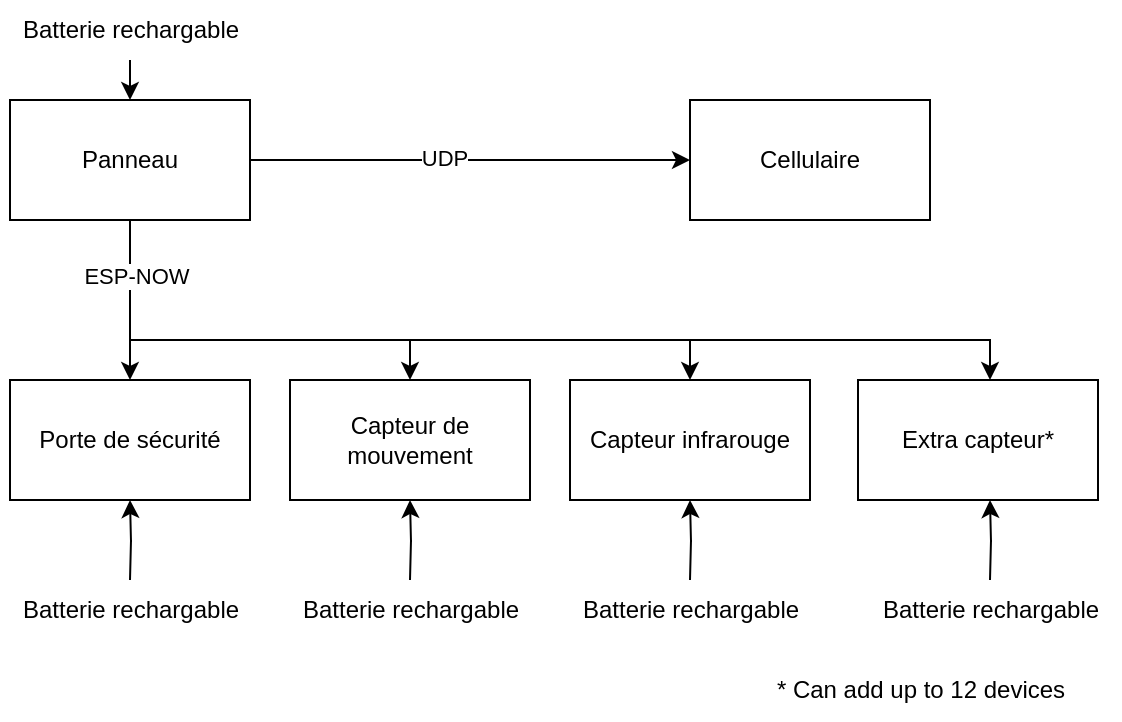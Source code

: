 <mxfile version="21.1.0" type="device">
  <diagram id="WC8_gLmP8NxXb-gMQN_F" name="Page-1">
    <mxGraphModel dx="806" dy="1949" grid="1" gridSize="10" guides="1" tooltips="1" connect="1" arrows="1" fold="1" page="1" pageScale="1" pageWidth="827" pageHeight="1169" math="0" shadow="0">
      <root>
        <mxCell id="0" />
        <mxCell id="1" parent="0" />
        <mxCell id="vdzlZV4g30n1TVlfVlzD-4" value="" style="edgeStyle=orthogonalEdgeStyle;rounded=0;orthogonalLoop=1;jettySize=auto;html=1;" edge="1" parent="1" source="vdzlZV4g30n1TVlfVlzD-1" target="vdzlZV4g30n1TVlfVlzD-3">
          <mxGeometry relative="1" as="geometry" />
        </mxCell>
        <mxCell id="vdzlZV4g30n1TVlfVlzD-5" value="UDP" style="edgeLabel;html=1;align=center;verticalAlign=middle;resizable=0;points=[];" vertex="1" connectable="0" parent="vdzlZV4g30n1TVlfVlzD-4">
          <mxGeometry x="-0.121" y="1" relative="1" as="geometry">
            <mxPoint as="offset" />
          </mxGeometry>
        </mxCell>
        <mxCell id="vdzlZV4g30n1TVlfVlzD-7" value="" style="edgeStyle=orthogonalEdgeStyle;rounded=0;orthogonalLoop=1;jettySize=auto;html=1;endArrow=none;endFill=0;startArrow=classic;startFill=1;" edge="1" parent="1" source="vdzlZV4g30n1TVlfVlzD-1">
          <mxGeometry relative="1" as="geometry">
            <mxPoint x="160" y="230" as="targetPoint" />
          </mxGeometry>
        </mxCell>
        <mxCell id="vdzlZV4g30n1TVlfVlzD-11" value="" style="edgeStyle=orthogonalEdgeStyle;rounded=0;orthogonalLoop=1;jettySize=auto;html=1;" edge="1" parent="1" source="vdzlZV4g30n1TVlfVlzD-1" target="vdzlZV4g30n1TVlfVlzD-10">
          <mxGeometry relative="1" as="geometry" />
        </mxCell>
        <mxCell id="vdzlZV4g30n1TVlfVlzD-16" value="" style="edgeStyle=orthogonalEdgeStyle;rounded=0;orthogonalLoop=1;jettySize=auto;html=1;" edge="1" parent="1" source="vdzlZV4g30n1TVlfVlzD-1" target="vdzlZV4g30n1TVlfVlzD-15">
          <mxGeometry relative="1" as="geometry">
            <Array as="points">
              <mxPoint x="160" y="370" />
              <mxPoint x="300" y="370" />
            </Array>
          </mxGeometry>
        </mxCell>
        <mxCell id="vdzlZV4g30n1TVlfVlzD-18" value="" style="edgeStyle=orthogonalEdgeStyle;rounded=0;orthogonalLoop=1;jettySize=auto;html=1;" edge="1" parent="1" source="vdzlZV4g30n1TVlfVlzD-1" target="vdzlZV4g30n1TVlfVlzD-17">
          <mxGeometry relative="1" as="geometry">
            <Array as="points">
              <mxPoint x="160" y="370" />
              <mxPoint x="440" y="370" />
            </Array>
          </mxGeometry>
        </mxCell>
        <mxCell id="vdzlZV4g30n1TVlfVlzD-27" value="" style="edgeStyle=orthogonalEdgeStyle;rounded=0;orthogonalLoop=1;jettySize=auto;html=1;" edge="1" parent="1" source="vdzlZV4g30n1TVlfVlzD-1" target="vdzlZV4g30n1TVlfVlzD-26">
          <mxGeometry relative="1" as="geometry">
            <Array as="points">
              <mxPoint x="160" y="370" />
              <mxPoint x="590" y="370" />
            </Array>
          </mxGeometry>
        </mxCell>
        <mxCell id="vdzlZV4g30n1TVlfVlzD-31" value="ESP-NOW" style="edgeLabel;html=1;align=center;verticalAlign=middle;resizable=0;points=[];" vertex="1" connectable="0" parent="vdzlZV4g30n1TVlfVlzD-27">
          <mxGeometry x="-0.891" y="3" relative="1" as="geometry">
            <mxPoint as="offset" />
          </mxGeometry>
        </mxCell>
        <mxCell id="vdzlZV4g30n1TVlfVlzD-1" value="Panneau" style="rounded=0;whiteSpace=wrap;html=1;" vertex="1" parent="1">
          <mxGeometry x="100" y="250" width="120" height="60" as="geometry" />
        </mxCell>
        <mxCell id="vdzlZV4g30n1TVlfVlzD-3" value="Cellulaire" style="whiteSpace=wrap;html=1;rounded=0;" vertex="1" parent="1">
          <mxGeometry x="440" y="250" width="120" height="60" as="geometry" />
        </mxCell>
        <mxCell id="vdzlZV4g30n1TVlfVlzD-8" value="Batterie rechargable" style="text;html=1;align=center;verticalAlign=middle;resizable=0;points=[];autosize=1;strokeColor=none;fillColor=none;" vertex="1" parent="1">
          <mxGeometry x="95" y="200" width="130" height="30" as="geometry" />
        </mxCell>
        <mxCell id="vdzlZV4g30n1TVlfVlzD-10" value="Porte de sécurité" style="rounded=0;whiteSpace=wrap;html=1;" vertex="1" parent="1">
          <mxGeometry x="100" y="390" width="120" height="60" as="geometry" />
        </mxCell>
        <mxCell id="vdzlZV4g30n1TVlfVlzD-15" value="Capteur de mouvement" style="rounded=0;whiteSpace=wrap;html=1;" vertex="1" parent="1">
          <mxGeometry x="240" y="390" width="120" height="60" as="geometry" />
        </mxCell>
        <mxCell id="vdzlZV4g30n1TVlfVlzD-17" value="Capteur infrarouge" style="rounded=0;whiteSpace=wrap;html=1;" vertex="1" parent="1">
          <mxGeometry x="380" y="390" width="120" height="60" as="geometry" />
        </mxCell>
        <mxCell id="vdzlZV4g30n1TVlfVlzD-19" value="" style="edgeStyle=orthogonalEdgeStyle;rounded=0;orthogonalLoop=1;jettySize=auto;html=1;endArrow=none;endFill=0;startArrow=classic;startFill=1;" edge="1" parent="1">
          <mxGeometry relative="1" as="geometry">
            <mxPoint x="160" y="450" as="sourcePoint" />
            <mxPoint x="160" y="490" as="targetPoint" />
          </mxGeometry>
        </mxCell>
        <mxCell id="vdzlZV4g30n1TVlfVlzD-20" value="Batterie rechargable" style="text;html=1;align=center;verticalAlign=middle;resizable=0;points=[];autosize=1;strokeColor=none;fillColor=none;" vertex="1" parent="1">
          <mxGeometry x="95" y="490" width="130" height="30" as="geometry" />
        </mxCell>
        <mxCell id="vdzlZV4g30n1TVlfVlzD-22" value="" style="edgeStyle=orthogonalEdgeStyle;rounded=0;orthogonalLoop=1;jettySize=auto;html=1;endArrow=none;endFill=0;startArrow=classic;startFill=1;" edge="1" parent="1">
          <mxGeometry relative="1" as="geometry">
            <mxPoint x="300" y="450" as="sourcePoint" />
            <mxPoint x="300" y="490" as="targetPoint" />
          </mxGeometry>
        </mxCell>
        <mxCell id="vdzlZV4g30n1TVlfVlzD-23" value="Batterie rechargable" style="text;html=1;align=center;verticalAlign=middle;resizable=0;points=[];autosize=1;strokeColor=none;fillColor=none;" vertex="1" parent="1">
          <mxGeometry x="235" y="490" width="130" height="30" as="geometry" />
        </mxCell>
        <mxCell id="vdzlZV4g30n1TVlfVlzD-24" value="" style="edgeStyle=orthogonalEdgeStyle;rounded=0;orthogonalLoop=1;jettySize=auto;html=1;endArrow=none;endFill=0;startArrow=classic;startFill=1;" edge="1" parent="1">
          <mxGeometry relative="1" as="geometry">
            <mxPoint x="440" y="450" as="sourcePoint" />
            <mxPoint x="440" y="490" as="targetPoint" />
          </mxGeometry>
        </mxCell>
        <mxCell id="vdzlZV4g30n1TVlfVlzD-25" value="Batterie rechargable" style="text;html=1;align=center;verticalAlign=middle;resizable=0;points=[];autosize=1;strokeColor=none;fillColor=none;" vertex="1" parent="1">
          <mxGeometry x="375" y="490" width="130" height="30" as="geometry" />
        </mxCell>
        <mxCell id="vdzlZV4g30n1TVlfVlzD-26" value="Extra capteur*" style="rounded=0;whiteSpace=wrap;html=1;" vertex="1" parent="1">
          <mxGeometry x="524" y="390" width="120" height="60" as="geometry" />
        </mxCell>
        <mxCell id="vdzlZV4g30n1TVlfVlzD-28" value="" style="edgeStyle=orthogonalEdgeStyle;rounded=0;orthogonalLoop=1;jettySize=auto;html=1;endArrow=none;endFill=0;startArrow=classic;startFill=1;" edge="1" parent="1">
          <mxGeometry relative="1" as="geometry">
            <mxPoint x="590" y="450" as="sourcePoint" />
            <mxPoint x="590" y="490" as="targetPoint" />
          </mxGeometry>
        </mxCell>
        <mxCell id="vdzlZV4g30n1TVlfVlzD-29" value="Batterie rechargable" style="text;html=1;align=center;verticalAlign=middle;resizable=0;points=[];autosize=1;strokeColor=none;fillColor=none;" vertex="1" parent="1">
          <mxGeometry x="525" y="490" width="130" height="30" as="geometry" />
        </mxCell>
        <mxCell id="vdzlZV4g30n1TVlfVlzD-30" value="* Can add up to 12 devices" style="text;html=1;align=center;verticalAlign=middle;resizable=0;points=[];autosize=1;strokeColor=none;fillColor=none;" vertex="1" parent="1">
          <mxGeometry x="470" y="530" width="170" height="30" as="geometry" />
        </mxCell>
      </root>
    </mxGraphModel>
  </diagram>
</mxfile>
